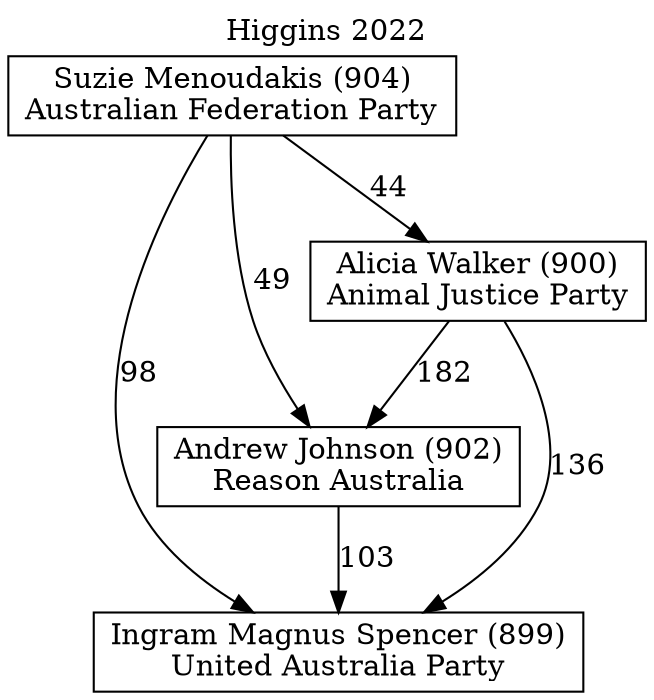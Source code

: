 // House preference flow
digraph "Ingram Magnus Spencer (899)_Higgins_2022" {
	graph [label="Higgins 2022" labelloc=t mclimit=10]
	node [shape=box]
	"Ingram Magnus Spencer (899)" [label="Ingram Magnus Spencer (899)
United Australia Party"]
	"Andrew Johnson (902)" [label="Andrew Johnson (902)
Reason Australia"]
	"Alicia Walker (900)" [label="Alicia Walker (900)
Animal Justice Party"]
	"Suzie Menoudakis (904)" [label="Suzie Menoudakis (904)
Australian Federation Party"]
	"Andrew Johnson (902)" -> "Ingram Magnus Spencer (899)" [label=103]
	"Alicia Walker (900)" -> "Andrew Johnson (902)" [label=182]
	"Suzie Menoudakis (904)" -> "Alicia Walker (900)" [label=44]
	"Alicia Walker (900)" -> "Ingram Magnus Spencer (899)" [label=136]
	"Suzie Menoudakis (904)" -> "Ingram Magnus Spencer (899)" [label=98]
	"Suzie Menoudakis (904)" -> "Andrew Johnson (902)" [label=49]
}
